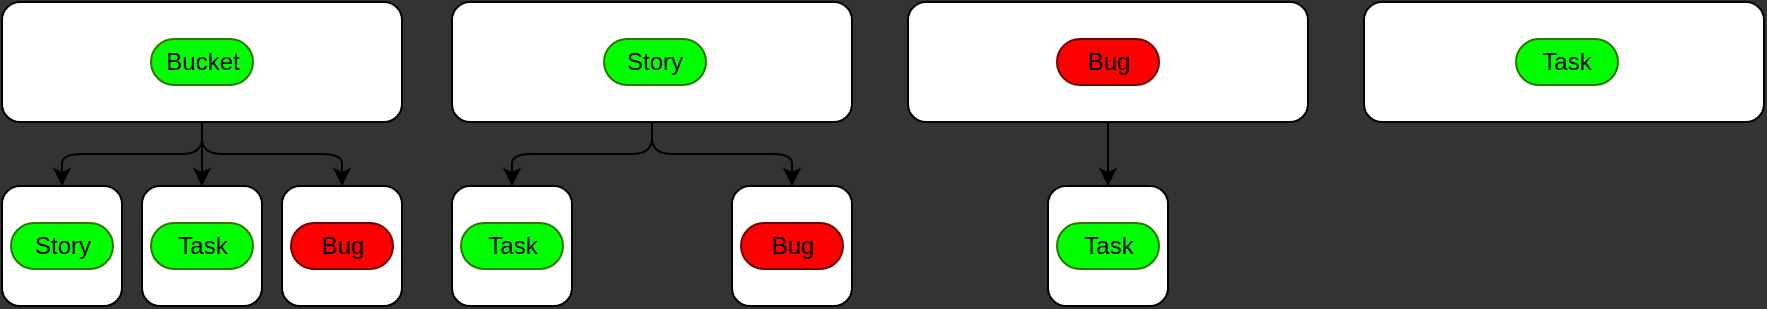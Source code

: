 <mxfile>
    <diagram id="Dkt1tuU8weAfVZM58987" name="Page-1">
        <mxGraphModel dx="1309" dy="1086" grid="0" gridSize="10" guides="1" tooltips="1" connect="1" arrows="1" fold="1" page="1" pageScale="1" pageWidth="1100" pageHeight="850" background="#333333" math="0" shadow="0">
            <root>
                <mxCell id="0"/>
                <mxCell id="1" parent="0"/>
                <mxCell id="10" value="" style="edgeStyle=none;html=1;" edge="1" parent="1" source="3" target="8">
                    <mxGeometry relative="1" as="geometry"/>
                </mxCell>
                <mxCell id="12" style="edgeStyle=orthogonalEdgeStyle;html=1;" edge="1" parent="1" source="3" target="7">
                    <mxGeometry relative="1" as="geometry"/>
                </mxCell>
                <mxCell id="13" style="edgeStyle=orthogonalEdgeStyle;html=1;" edge="1" parent="1" source="3" target="9">
                    <mxGeometry relative="1" as="geometry"/>
                </mxCell>
                <mxCell id="3" value="" style="rounded=1;whiteSpace=wrap;html=1;" vertex="1" parent="1">
                    <mxGeometry x="110" y="349" width="200" height="60" as="geometry"/>
                </mxCell>
                <mxCell id="7" value="" style="rounded=1;whiteSpace=wrap;html=1;" vertex="1" parent="1">
                    <mxGeometry x="110" y="441" width="60" height="60" as="geometry"/>
                </mxCell>
                <mxCell id="8" value="" style="rounded=1;whiteSpace=wrap;html=1;" vertex="1" parent="1">
                    <mxGeometry x="180" y="441" width="60" height="60" as="geometry"/>
                </mxCell>
                <mxCell id="9" value="" style="rounded=1;whiteSpace=wrap;html=1;" vertex="1" parent="1">
                    <mxGeometry x="250" y="441" width="60" height="60" as="geometry"/>
                </mxCell>
                <mxCell id="15" style="edgeStyle=orthogonalEdgeStyle;html=1;" edge="1" source="17" target="18" parent="1">
                    <mxGeometry relative="1" as="geometry"/>
                </mxCell>
                <mxCell id="16" style="edgeStyle=orthogonalEdgeStyle;html=1;" edge="1" source="17" target="20" parent="1">
                    <mxGeometry relative="1" as="geometry"/>
                </mxCell>
                <mxCell id="17" value="" style="rounded=1;whiteSpace=wrap;html=1;" vertex="1" parent="1">
                    <mxGeometry x="335" y="349" width="200" height="60" as="geometry"/>
                </mxCell>
                <mxCell id="18" value="" style="rounded=1;whiteSpace=wrap;html=1;" vertex="1" parent="1">
                    <mxGeometry x="335" y="441" width="60" height="60" as="geometry"/>
                </mxCell>
                <mxCell id="20" value="" style="rounded=1;whiteSpace=wrap;html=1;" vertex="1" parent="1">
                    <mxGeometry x="475" y="441" width="60" height="60" as="geometry"/>
                </mxCell>
                <mxCell id="21" style="edgeStyle=orthogonalEdgeStyle;html=1;" edge="1" source="23" target="24" parent="1">
                    <mxGeometry relative="1" as="geometry"/>
                </mxCell>
                <mxCell id="23" value="" style="rounded=1;whiteSpace=wrap;html=1;" vertex="1" parent="1">
                    <mxGeometry x="563" y="349" width="200" height="60" as="geometry"/>
                </mxCell>
                <mxCell id="24" value="" style="rounded=1;whiteSpace=wrap;html=1;" vertex="1" parent="1">
                    <mxGeometry x="633" y="441" width="60" height="60" as="geometry"/>
                </mxCell>
                <mxCell id="26" value="" style="rounded=1;whiteSpace=wrap;html=1;" vertex="1" parent="1">
                    <mxGeometry x="791" y="349" width="200" height="60" as="geometry"/>
                </mxCell>
                <mxCell id="28" value="&lt;font color=&quot;#000000&quot;&gt;Bucket&lt;/font&gt;" style="rounded=1;whiteSpace=wrap;html=1;arcSize=50;strokeColor=#2D7600;fontColor=#ffffff;fillColor=#00FF00;" vertex="1" parent="1">
                    <mxGeometry x="184.5" y="367.5" width="51" height="23" as="geometry"/>
                </mxCell>
                <mxCell id="29" value="&lt;font color=&quot;#000000&quot;&gt;Story&lt;/font&gt;" style="rounded=1;whiteSpace=wrap;html=1;arcSize=50;strokeColor=#2D7600;fontColor=#ffffff;fillColor=#00FF00;" vertex="1" parent="1">
                    <mxGeometry x="114.5" y="459.5" width="51" height="23" as="geometry"/>
                </mxCell>
                <mxCell id="30" value="&lt;font color=&quot;#000000&quot;&gt;Task&lt;/font&gt;" style="rounded=1;whiteSpace=wrap;html=1;arcSize=50;strokeColor=#2D7600;fontColor=#ffffff;fillColor=#00FF00;" vertex="1" parent="1">
                    <mxGeometry x="184.5" y="459.5" width="51" height="23" as="geometry"/>
                </mxCell>
                <mxCell id="31" value="&lt;font color=&quot;#000000&quot;&gt;Bug&lt;/font&gt;" style="rounded=1;whiteSpace=wrap;html=1;arcSize=50;strokeColor=#6F0000;fontColor=#ffffff;fillColor=#FF0000;" vertex="1" parent="1">
                    <mxGeometry x="254.5" y="459.5" width="51" height="23" as="geometry"/>
                </mxCell>
                <mxCell id="32" value="&lt;font color=&quot;#000000&quot;&gt;Task&lt;/font&gt;" style="rounded=1;whiteSpace=wrap;html=1;arcSize=50;strokeColor=#2D7600;fontColor=#ffffff;fillColor=#00FF00;" vertex="1" parent="1">
                    <mxGeometry x="339.5" y="459.5" width="51" height="23" as="geometry"/>
                </mxCell>
                <mxCell id="33" value="&lt;font color=&quot;#000000&quot;&gt;Bug&lt;/font&gt;" style="rounded=1;whiteSpace=wrap;html=1;arcSize=50;strokeColor=#6F0000;fontColor=#ffffff;fillColor=#FF0000;" vertex="1" parent="1">
                    <mxGeometry x="479.5" y="459.5" width="51" height="23" as="geometry"/>
                </mxCell>
                <mxCell id="34" value="&lt;font color=&quot;#000000&quot;&gt;Story&lt;/font&gt;" style="rounded=1;whiteSpace=wrap;html=1;arcSize=50;strokeColor=#2D7600;fontColor=#ffffff;fillColor=#00FF00;" vertex="1" parent="1">
                    <mxGeometry x="411" y="367.5" width="51" height="23" as="geometry"/>
                </mxCell>
                <mxCell id="35" value="&lt;font color=&quot;#000000&quot;&gt;Bug&lt;/font&gt;" style="rounded=1;whiteSpace=wrap;html=1;arcSize=50;strokeColor=#6F0000;fontColor=#ffffff;fillColor=#FF0000;" vertex="1" parent="1">
                    <mxGeometry x="637.5" y="367.5" width="51" height="23" as="geometry"/>
                </mxCell>
                <mxCell id="36" value="&lt;font color=&quot;#000000&quot;&gt;Task&lt;/font&gt;" style="rounded=1;whiteSpace=wrap;html=1;arcSize=50;strokeColor=#2D7600;fontColor=#ffffff;fillColor=#00FF00;" vertex="1" parent="1">
                    <mxGeometry x="637.5" y="459.5" width="51" height="23" as="geometry"/>
                </mxCell>
                <mxCell id="37" value="&lt;font color=&quot;#000000&quot;&gt;Task&lt;br&gt;&lt;/font&gt;" style="rounded=1;whiteSpace=wrap;html=1;arcSize=50;strokeColor=#2D7600;fontColor=#ffffff;fillColor=#00FF00;" vertex="1" parent="1">
                    <mxGeometry x="867" y="367.5" width="51" height="23" as="geometry"/>
                </mxCell>
            </root>
        </mxGraphModel>
    </diagram>
</mxfile>
